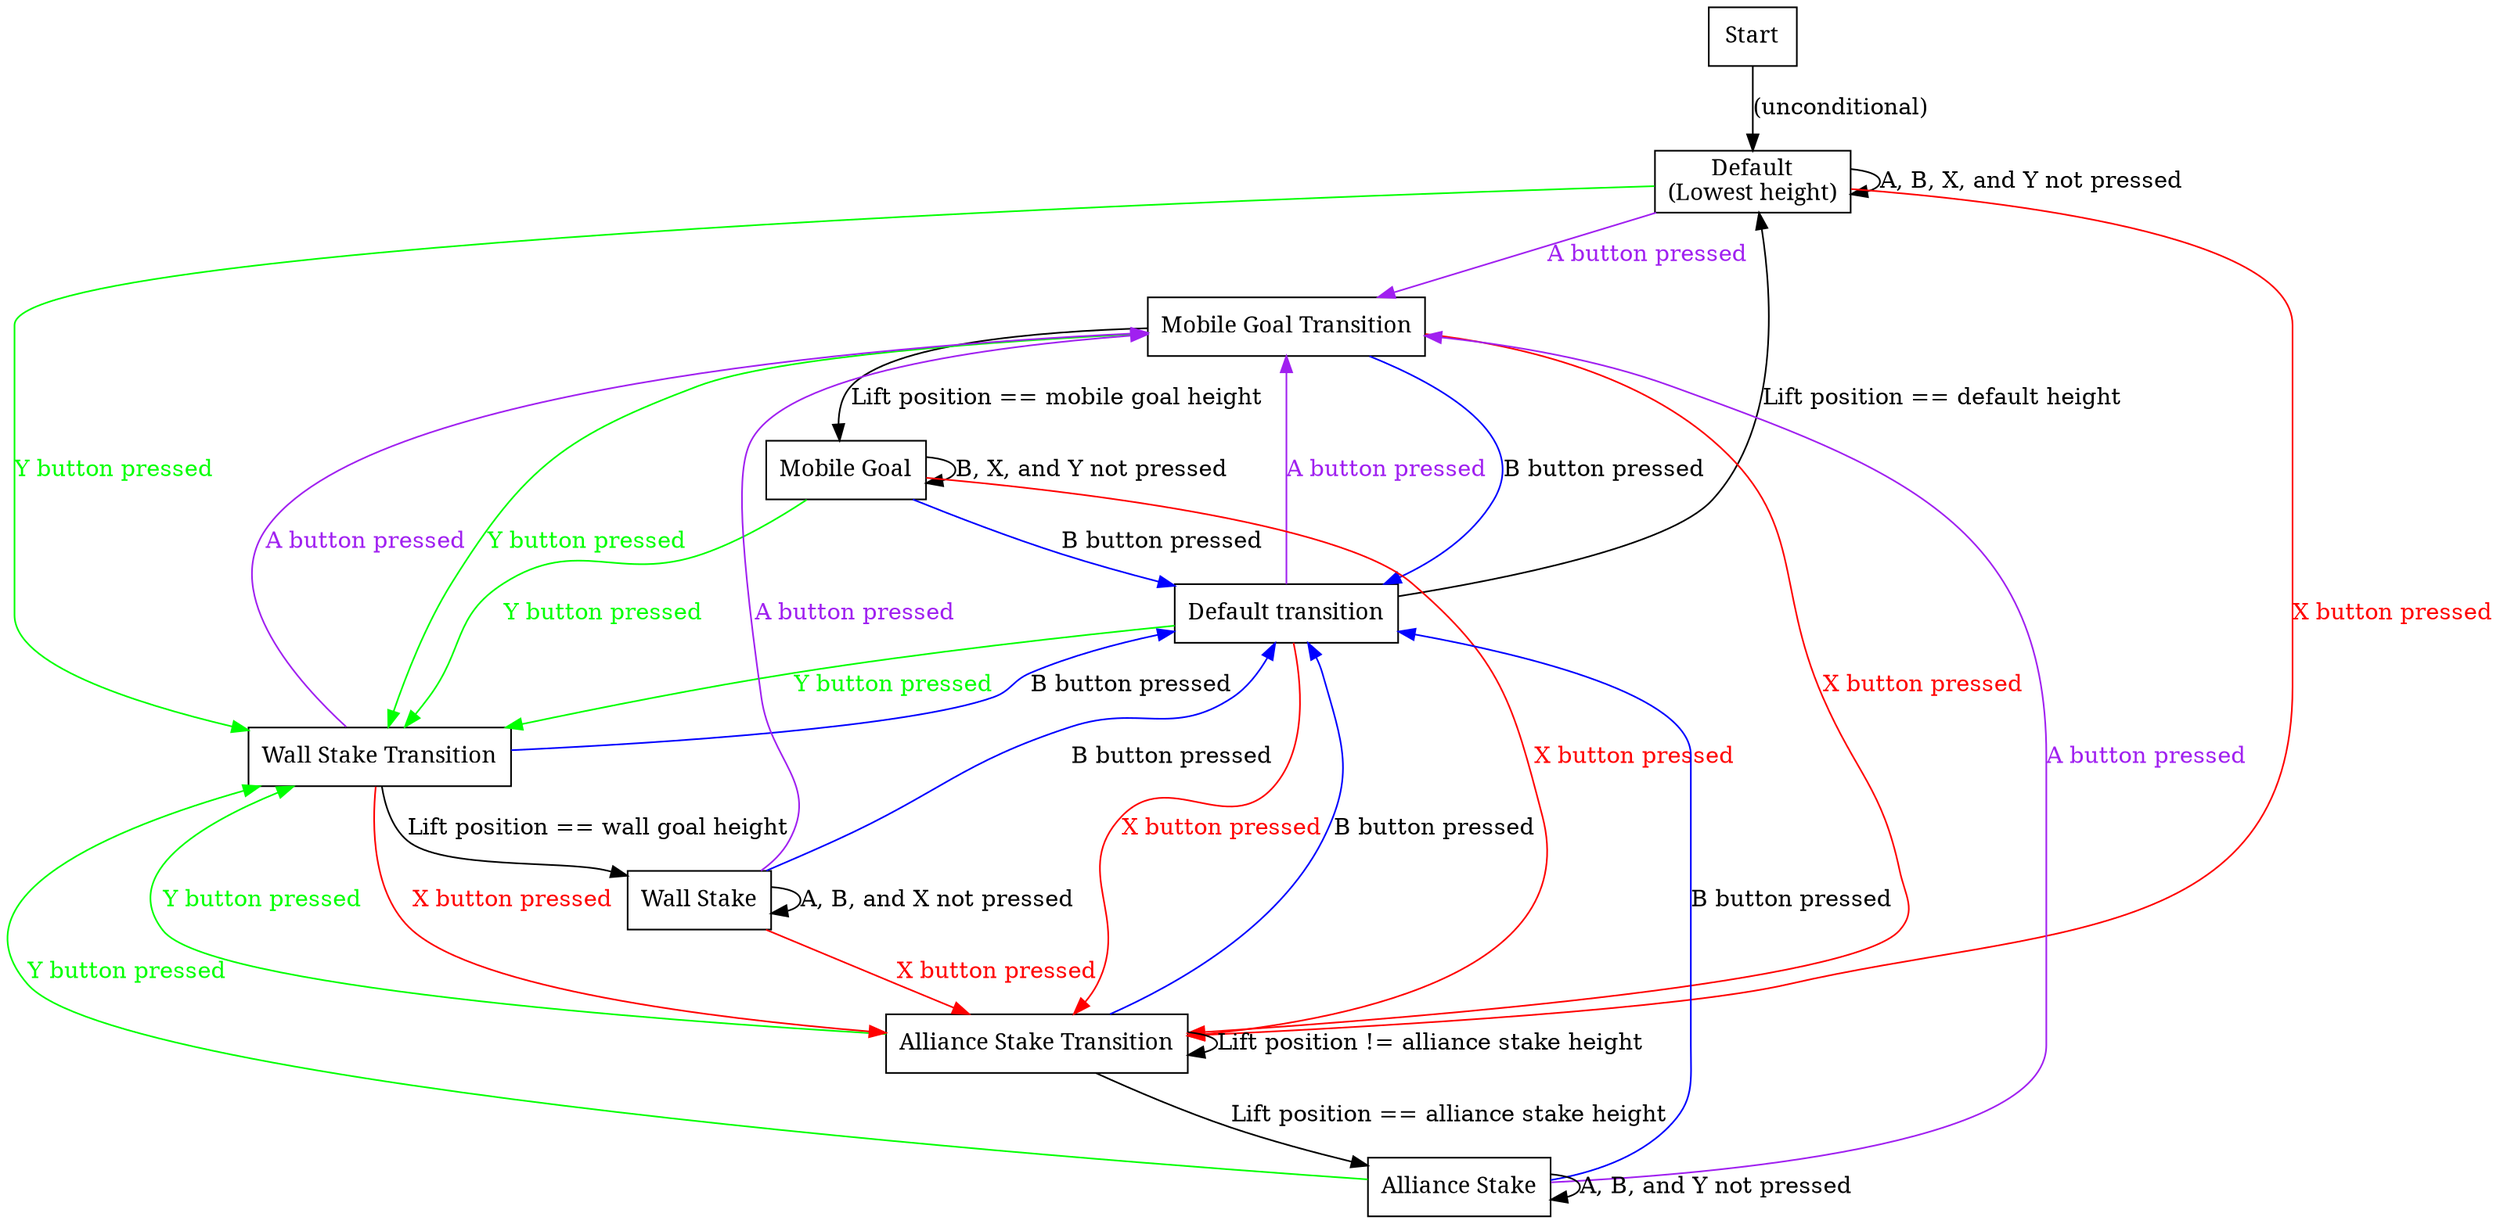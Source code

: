 // To convert this to an image, install Graphviz to your $PATH, then run:
//
//   dot -T png -o lift-state-machine.png lift-state-machine.dot
digraph G {

    node [shape=record, fontname="Georgia", style="solid"];

    Start;
    Default [label="Default\n(Lowest height)"];
    DefaultTransition [label="Default transition"];
    MobileGoalTransition [label="Mobile Goal Transition"];
    MobileGoal [label="Mobile Goal"];
    AllianceStakeTransition [label="Alliance Stake Transition"];
    WallStakeTransition [label="Wall Stake Transition"];
    AllianceStake [label="Alliance Stake"];
    WallStake [label="Wall Stake"];

    Start -> Default [label="(unconditional)"];

    DefaultTransition -> Default [label="Lift position == default height"];
    DefaultTransition -> WallStakeTransition [label="Y button pressed", fontcolor="lime", color="lime"];
    DefaultTransition -> AllianceStakeTransition [label="X button pressed", fontcolor="red", color="red"];
    DefaultTransition -> MobileGoalTransition [label="A button pressed", fontcolor="purple", color="purple"];
    Default -> MobileGoalTransition [label="A button pressed", fontcolor="purple", color="purple"];
    Default -> WallStakeTransition [label="Y button pressed", fontcolor="lime", color="lime"];
    Default -> AllianceStakeTransition [label="X button pressed", fontcolor="red", color="red"];
    Default -> Default [label="A, B, X, and Y not pressed"];

    MobileGoalTransition -> MobileGoal [label="Lift position == mobile goal height"];
    MobileGoalTransition -> AllianceStakeTransition [label="X button pressed", fontcolor="red", color="red"];
    MobileGoalTransition -> WallStakeTransition [label="Y button pressed", fontcolor="lime", color="lime"];
    MobileGoalTransition -> DefaultTransition [label="B button pressed", color="blue"];
    MobileGoal -> AllianceStakeTransition [label="X button pressed", fontcolor="red", color="red"];
    MobileGoal -> WallStakeTransition [label="Y button pressed", fontcolor="lime", color="lime"];
    MobileGoal -> DefaultTransition [label="B button pressed", color="blue"];
    MobileGoal -> MobileGoal [label="B, X, and Y not pressed"];

    AllianceStakeTransition -> DefaultTransition [label="B button pressed", color="blue"];
    AllianceStakeTransition -> AllianceStake [label="Lift position == alliance stake height"];
    AllianceStakeTransition -> WallStakeTransition [label="Y button pressed", fontcolor="lime", color="lime"];
    AllianceStakeTransition -> AllianceStakeTransition [label="Lift position != alliance stake height"];
    AllianceStake -> DefaultTransition [label="B button pressed", color="blue"];
    AllianceStake -> MobileGoalTransition [label="A button pressed", fontcolor="purple", color="purple"];
    AllianceStake -> WallStakeTransition [label="Y button pressed", fontcolor="lime", color="lime"];
    AllianceStake -> AllianceStake [label="A, B, and Y not pressed"];

    WallStakeTransition -> DefaultTransition [label="B button pressed", color = "blue"];
    WallStakeTransition -> WallStake [label="Lift position == wall goal height"];
    WallStakeTransition -> MobileGoalTransition [label="A button pressed", fontcolor="purple", color = "purple"];
    WallStakeTransition -> AllianceStakeTransition [label="X button pressed", fontcolor="red", color="red"];
    WallStake -> DefaultTransition [label="B button pressed", color = "blue"];
    WallStake -> MobileGoalTransition [label="A button pressed", fontcolor="purple", color="purple"]
    WallStake -> AllianceStakeTransition [label="X button pressed", fontcolor="red", color="red"];
    WallStake -> WallStake [label="A, B, and X not pressed"];
}
